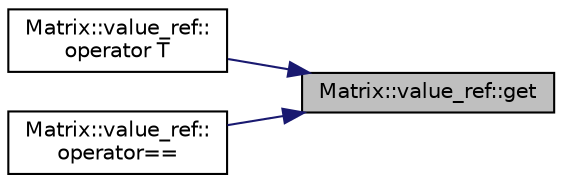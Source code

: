digraph "Matrix::value_ref::get"
{
 // LATEX_PDF_SIZE
  bgcolor="transparent";
  edge [fontname="Helvetica",fontsize="10",labelfontname="Helvetica",labelfontsize="10"];
  node [fontname="Helvetica",fontsize="10",shape=record];
  rankdir="RL";
  Node1 [label="Matrix::value_ref::get",height=0.2,width=0.4,color="black", fillcolor="grey75", style="filled", fontcolor="black",tooltip="Retrieves the value of the element from the associated Matrix."];
  Node1 -> Node2 [dir="back",color="midnightblue",fontsize="10",style="solid",fontname="Helvetica"];
  Node2 [label="Matrix::value_ref::\loperator T",height=0.2,width=0.4,color="black",URL="$structMatrix_1_1value__ref.html#a5fdd8bfe55fdbda69fe4fce234b2fcae",tooltip="Implicit conversion operator for stored value."];
  Node1 -> Node3 [dir="back",color="midnightblue",fontsize="10",style="solid",fontname="Helvetica"];
  Node3 [label="Matrix::value_ref::\loperator==",height=0.2,width=0.4,color="black",URL="$structMatrix_1_1value__ref.html#a0cccb65bafa05ea467497d3e6881acf2",tooltip="Comparison operator for comparing the element with a value."];
}
